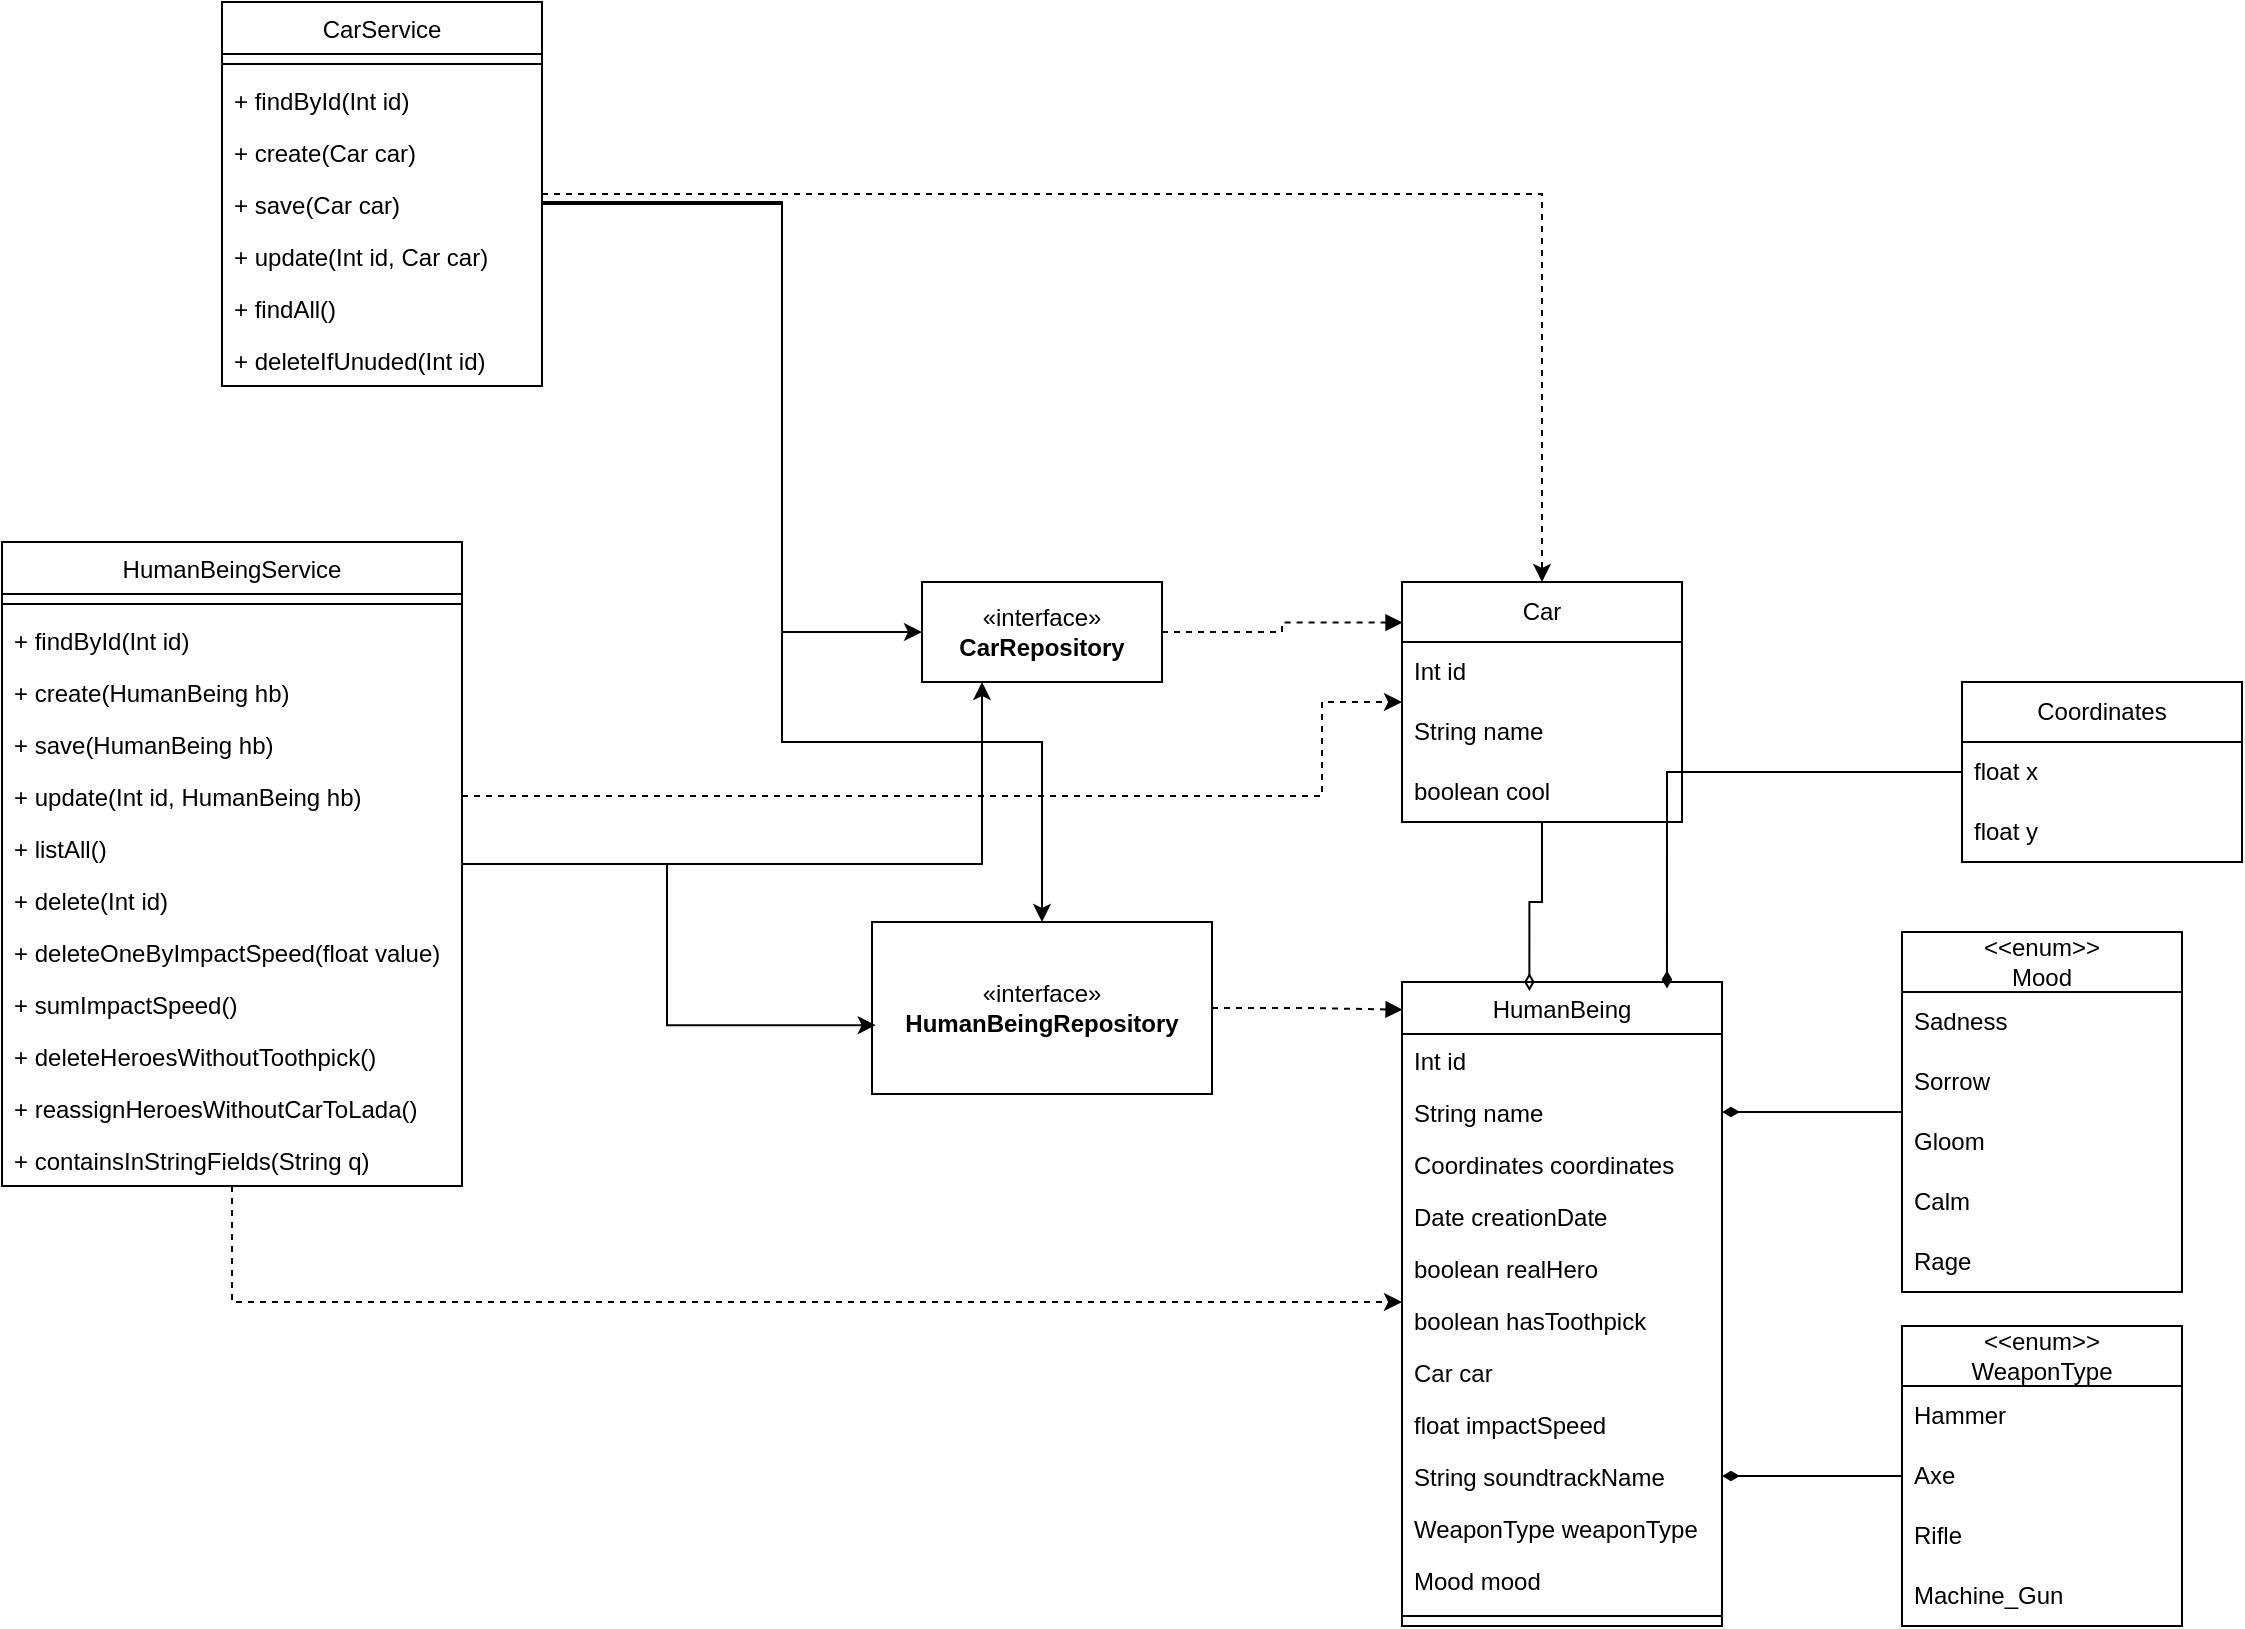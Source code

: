 <mxfile version="28.2.1">
  <diagram id="C5RBs43oDa-KdzZeNtuy" name="Page-1">
    <mxGraphModel dx="2483" dy="2023" grid="1" gridSize="10" guides="1" tooltips="1" connect="1" arrows="1" fold="1" page="1" pageScale="1" pageWidth="827" pageHeight="1169" math="0" shadow="0">
      <root>
        <mxCell id="WIyWlLk6GJQsqaUBKTNV-0" />
        <mxCell id="WIyWlLk6GJQsqaUBKTNV-1" parent="WIyWlLk6GJQsqaUBKTNV-0" />
        <mxCell id="zkfFHV4jXpPFQw0GAbJ--0" value="HumanBeing" style="swimlane;fontStyle=0;align=center;verticalAlign=top;childLayout=stackLayout;horizontal=1;startSize=26;horizontalStack=0;resizeParent=1;resizeLast=0;collapsible=1;marginBottom=0;rounded=0;shadow=0;strokeWidth=1;" parent="WIyWlLk6GJQsqaUBKTNV-1" vertex="1">
          <mxGeometry x="230" y="120" width="160" height="322" as="geometry">
            <mxRectangle x="230" y="140" width="160" height="26" as="alternateBounds" />
          </mxGeometry>
        </mxCell>
        <mxCell id="zkfFHV4jXpPFQw0GAbJ--1" value="Int id&#xa;" style="text;align=left;verticalAlign=top;spacingLeft=4;spacingRight=4;overflow=hidden;rotatable=0;points=[[0,0.5],[1,0.5]];portConstraint=eastwest;" parent="zkfFHV4jXpPFQw0GAbJ--0" vertex="1">
          <mxGeometry y="26" width="160" height="26" as="geometry" />
        </mxCell>
        <mxCell id="zkfFHV4jXpPFQw0GAbJ--2" value="String name" style="text;align=left;verticalAlign=top;spacingLeft=4;spacingRight=4;overflow=hidden;rotatable=0;points=[[0,0.5],[1,0.5]];portConstraint=eastwest;rounded=0;shadow=0;html=0;" parent="zkfFHV4jXpPFQw0GAbJ--0" vertex="1">
          <mxGeometry y="52" width="160" height="26" as="geometry" />
        </mxCell>
        <mxCell id="zkfFHV4jXpPFQw0GAbJ--3" value="Coordinates coordinates&#xa;" style="text;align=left;verticalAlign=top;spacingLeft=4;spacingRight=4;overflow=hidden;rotatable=0;points=[[0,0.5],[1,0.5]];portConstraint=eastwest;rounded=0;shadow=0;html=0;" parent="zkfFHV4jXpPFQw0GAbJ--0" vertex="1">
          <mxGeometry y="78" width="160" height="26" as="geometry" />
        </mxCell>
        <mxCell id="BKsxvk115X1CZB7dgmdb-5" value="Date creationDate" style="text;align=left;verticalAlign=top;spacingLeft=4;spacingRight=4;overflow=hidden;rotatable=0;points=[[0,0.5],[1,0.5]];portConstraint=eastwest;rounded=0;shadow=0;html=0;" vertex="1" parent="zkfFHV4jXpPFQw0GAbJ--0">
          <mxGeometry y="104" width="160" height="26" as="geometry" />
        </mxCell>
        <mxCell id="BKsxvk115X1CZB7dgmdb-6" value="boolean realHero" style="text;align=left;verticalAlign=top;spacingLeft=4;spacingRight=4;overflow=hidden;rotatable=0;points=[[0,0.5],[1,0.5]];portConstraint=eastwest;rounded=0;shadow=0;html=0;" vertex="1" parent="zkfFHV4jXpPFQw0GAbJ--0">
          <mxGeometry y="130" width="160" height="26" as="geometry" />
        </mxCell>
        <mxCell id="BKsxvk115X1CZB7dgmdb-7" value="boolean hasToothpick" style="text;align=left;verticalAlign=top;spacingLeft=4;spacingRight=4;overflow=hidden;rotatable=0;points=[[0,0.5],[1,0.5]];portConstraint=eastwest;rounded=0;shadow=0;html=0;" vertex="1" parent="zkfFHV4jXpPFQw0GAbJ--0">
          <mxGeometry y="156" width="160" height="26" as="geometry" />
        </mxCell>
        <mxCell id="BKsxvk115X1CZB7dgmdb-8" value="Car car" style="text;align=left;verticalAlign=top;spacingLeft=4;spacingRight=4;overflow=hidden;rotatable=0;points=[[0,0.5],[1,0.5]];portConstraint=eastwest;rounded=0;shadow=0;html=0;" vertex="1" parent="zkfFHV4jXpPFQw0GAbJ--0">
          <mxGeometry y="182" width="160" height="26" as="geometry" />
        </mxCell>
        <mxCell id="BKsxvk115X1CZB7dgmdb-9" value="float impactSpeed" style="text;align=left;verticalAlign=top;spacingLeft=4;spacingRight=4;overflow=hidden;rotatable=0;points=[[0,0.5],[1,0.5]];portConstraint=eastwest;rounded=0;shadow=0;html=0;" vertex="1" parent="zkfFHV4jXpPFQw0GAbJ--0">
          <mxGeometry y="208" width="160" height="26" as="geometry" />
        </mxCell>
        <mxCell id="BKsxvk115X1CZB7dgmdb-10" value="String soundtrackName" style="text;align=left;verticalAlign=top;spacingLeft=4;spacingRight=4;overflow=hidden;rotatable=0;points=[[0,0.5],[1,0.5]];portConstraint=eastwest;rounded=0;shadow=0;html=0;" vertex="1" parent="zkfFHV4jXpPFQw0GAbJ--0">
          <mxGeometry y="234" width="160" height="26" as="geometry" />
        </mxCell>
        <mxCell id="BKsxvk115X1CZB7dgmdb-11" value="WeaponType weaponType" style="text;align=left;verticalAlign=top;spacingLeft=4;spacingRight=4;overflow=hidden;rotatable=0;points=[[0,0.5],[1,0.5]];portConstraint=eastwest;rounded=0;shadow=0;html=0;" vertex="1" parent="zkfFHV4jXpPFQw0GAbJ--0">
          <mxGeometry y="260" width="160" height="26" as="geometry" />
        </mxCell>
        <mxCell id="BKsxvk115X1CZB7dgmdb-16" value="Mood mood&#xa;" style="text;align=left;verticalAlign=top;spacingLeft=4;spacingRight=4;overflow=hidden;rotatable=0;points=[[0,0.5],[1,0.5]];portConstraint=eastwest;rounded=0;shadow=0;html=0;" vertex="1" parent="zkfFHV4jXpPFQw0GAbJ--0">
          <mxGeometry y="286" width="160" height="26" as="geometry" />
        </mxCell>
        <mxCell id="zkfFHV4jXpPFQw0GAbJ--4" value="" style="line;html=1;strokeWidth=1;align=left;verticalAlign=middle;spacingTop=-1;spacingLeft=3;spacingRight=3;rotatable=0;labelPosition=right;points=[];portConstraint=eastwest;" parent="zkfFHV4jXpPFQw0GAbJ--0" vertex="1">
          <mxGeometry y="312" width="160" height="10" as="geometry" />
        </mxCell>
        <mxCell id="BKsxvk115X1CZB7dgmdb-12" value="&amp;lt;&amp;lt;enum&amp;gt;&amp;gt;&lt;div&gt;WeaponType&lt;/div&gt;" style="swimlane;fontStyle=0;childLayout=stackLayout;horizontal=1;startSize=30;horizontalStack=0;resizeParent=1;resizeParentMax=0;resizeLast=0;collapsible=1;marginBottom=0;whiteSpace=wrap;html=1;" vertex="1" parent="WIyWlLk6GJQsqaUBKTNV-1">
          <mxGeometry x="480" y="292" width="140" height="150" as="geometry" />
        </mxCell>
        <mxCell id="BKsxvk115X1CZB7dgmdb-13" value="Hammer" style="text;strokeColor=none;fillColor=none;align=left;verticalAlign=middle;spacingLeft=4;spacingRight=4;overflow=hidden;points=[[0,0.5],[1,0.5]];portConstraint=eastwest;rotatable=0;whiteSpace=wrap;html=1;" vertex="1" parent="BKsxvk115X1CZB7dgmdb-12">
          <mxGeometry y="30" width="140" height="30" as="geometry" />
        </mxCell>
        <mxCell id="BKsxvk115X1CZB7dgmdb-14" value="Axe" style="text;strokeColor=none;fillColor=none;align=left;verticalAlign=middle;spacingLeft=4;spacingRight=4;overflow=hidden;points=[[0,0.5],[1,0.5]];portConstraint=eastwest;rotatable=0;whiteSpace=wrap;html=1;" vertex="1" parent="BKsxvk115X1CZB7dgmdb-12">
          <mxGeometry y="60" width="140" height="30" as="geometry" />
        </mxCell>
        <mxCell id="BKsxvk115X1CZB7dgmdb-15" value="Rifle" style="text;strokeColor=none;fillColor=none;align=left;verticalAlign=middle;spacingLeft=4;spacingRight=4;overflow=hidden;points=[[0,0.5],[1,0.5]];portConstraint=eastwest;rotatable=0;whiteSpace=wrap;html=1;" vertex="1" parent="BKsxvk115X1CZB7dgmdb-12">
          <mxGeometry y="90" width="140" height="30" as="geometry" />
        </mxCell>
        <mxCell id="BKsxvk115X1CZB7dgmdb-17" value="Machine_Gun" style="text;strokeColor=none;fillColor=none;align=left;verticalAlign=middle;spacingLeft=4;spacingRight=4;overflow=hidden;points=[[0,0.5],[1,0.5]];portConstraint=eastwest;rotatable=0;whiteSpace=wrap;html=1;" vertex="1" parent="BKsxvk115X1CZB7dgmdb-12">
          <mxGeometry y="120" width="140" height="30" as="geometry" />
        </mxCell>
        <mxCell id="BKsxvk115X1CZB7dgmdb-18" style="edgeStyle=orthogonalEdgeStyle;rounded=0;orthogonalLoop=1;jettySize=auto;html=1;entryX=1;entryY=0.5;entryDx=0;entryDy=0;endArrow=diamondThin;endFill=1;" edge="1" parent="WIyWlLk6GJQsqaUBKTNV-1" source="BKsxvk115X1CZB7dgmdb-14" target="BKsxvk115X1CZB7dgmdb-10">
          <mxGeometry relative="1" as="geometry" />
        </mxCell>
        <mxCell id="BKsxvk115X1CZB7dgmdb-25" style="edgeStyle=orthogonalEdgeStyle;rounded=0;orthogonalLoop=1;jettySize=auto;html=1;entryX=1;entryY=0.5;entryDx=0;entryDy=0;endArrow=diamondThin;endFill=1;" edge="1" parent="WIyWlLk6GJQsqaUBKTNV-1" source="BKsxvk115X1CZB7dgmdb-19" target="zkfFHV4jXpPFQw0GAbJ--2">
          <mxGeometry relative="1" as="geometry" />
        </mxCell>
        <mxCell id="BKsxvk115X1CZB7dgmdb-19" value="&amp;lt;&amp;lt;enum&amp;gt;&amp;gt;&lt;div&gt;Mood&lt;/div&gt;" style="swimlane;fontStyle=0;childLayout=stackLayout;horizontal=1;startSize=30;horizontalStack=0;resizeParent=1;resizeParentMax=0;resizeLast=0;collapsible=1;marginBottom=0;whiteSpace=wrap;html=1;" vertex="1" parent="WIyWlLk6GJQsqaUBKTNV-1">
          <mxGeometry x="480" y="95" width="140" height="180" as="geometry" />
        </mxCell>
        <mxCell id="BKsxvk115X1CZB7dgmdb-20" value="Sadness" style="text;strokeColor=none;fillColor=none;align=left;verticalAlign=middle;spacingLeft=4;spacingRight=4;overflow=hidden;points=[[0,0.5],[1,0.5]];portConstraint=eastwest;rotatable=0;whiteSpace=wrap;html=1;" vertex="1" parent="BKsxvk115X1CZB7dgmdb-19">
          <mxGeometry y="30" width="140" height="30" as="geometry" />
        </mxCell>
        <mxCell id="BKsxvk115X1CZB7dgmdb-21" value="Sorrow" style="text;strokeColor=none;fillColor=none;align=left;verticalAlign=middle;spacingLeft=4;spacingRight=4;overflow=hidden;points=[[0,0.5],[1,0.5]];portConstraint=eastwest;rotatable=0;whiteSpace=wrap;html=1;" vertex="1" parent="BKsxvk115X1CZB7dgmdb-19">
          <mxGeometry y="60" width="140" height="30" as="geometry" />
        </mxCell>
        <mxCell id="BKsxvk115X1CZB7dgmdb-22" value="Gloom" style="text;strokeColor=none;fillColor=none;align=left;verticalAlign=middle;spacingLeft=4;spacingRight=4;overflow=hidden;points=[[0,0.5],[1,0.5]];portConstraint=eastwest;rotatable=0;whiteSpace=wrap;html=1;" vertex="1" parent="BKsxvk115X1CZB7dgmdb-19">
          <mxGeometry y="90" width="140" height="30" as="geometry" />
        </mxCell>
        <mxCell id="BKsxvk115X1CZB7dgmdb-23" value="Calm" style="text;strokeColor=none;fillColor=none;align=left;verticalAlign=middle;spacingLeft=4;spacingRight=4;overflow=hidden;points=[[0,0.5],[1,0.5]];portConstraint=eastwest;rotatable=0;whiteSpace=wrap;html=1;" vertex="1" parent="BKsxvk115X1CZB7dgmdb-19">
          <mxGeometry y="120" width="140" height="30" as="geometry" />
        </mxCell>
        <mxCell id="BKsxvk115X1CZB7dgmdb-24" value="Rage" style="text;strokeColor=none;fillColor=none;align=left;verticalAlign=middle;spacingLeft=4;spacingRight=4;overflow=hidden;points=[[0,0.5],[1,0.5]];portConstraint=eastwest;rotatable=0;whiteSpace=wrap;html=1;" vertex="1" parent="BKsxvk115X1CZB7dgmdb-19">
          <mxGeometry y="150" width="140" height="30" as="geometry" />
        </mxCell>
        <mxCell id="BKsxvk115X1CZB7dgmdb-26" value="Car" style="swimlane;fontStyle=0;childLayout=stackLayout;horizontal=1;startSize=30;horizontalStack=0;resizeParent=1;resizeParentMax=0;resizeLast=0;collapsible=1;marginBottom=0;whiteSpace=wrap;html=1;" vertex="1" parent="WIyWlLk6GJQsqaUBKTNV-1">
          <mxGeometry x="230" y="-80" width="140" height="120" as="geometry" />
        </mxCell>
        <mxCell id="BKsxvk115X1CZB7dgmdb-27" value="Int id" style="text;strokeColor=none;fillColor=none;align=left;verticalAlign=middle;spacingLeft=4;spacingRight=4;overflow=hidden;points=[[0,0.5],[1,0.5]];portConstraint=eastwest;rotatable=0;whiteSpace=wrap;html=1;" vertex="1" parent="BKsxvk115X1CZB7dgmdb-26">
          <mxGeometry y="30" width="140" height="30" as="geometry" />
        </mxCell>
        <mxCell id="BKsxvk115X1CZB7dgmdb-28" value="String name" style="text;strokeColor=none;fillColor=none;align=left;verticalAlign=middle;spacingLeft=4;spacingRight=4;overflow=hidden;points=[[0,0.5],[1,0.5]];portConstraint=eastwest;rotatable=0;whiteSpace=wrap;html=1;" vertex="1" parent="BKsxvk115X1CZB7dgmdb-26">
          <mxGeometry y="60" width="140" height="30" as="geometry" />
        </mxCell>
        <mxCell id="BKsxvk115X1CZB7dgmdb-29" value="boolean cool" style="text;strokeColor=none;fillColor=none;align=left;verticalAlign=middle;spacingLeft=4;spacingRight=4;overflow=hidden;points=[[0,0.5],[1,0.5]];portConstraint=eastwest;rotatable=0;whiteSpace=wrap;html=1;" vertex="1" parent="BKsxvk115X1CZB7dgmdb-26">
          <mxGeometry y="90" width="140" height="30" as="geometry" />
        </mxCell>
        <mxCell id="BKsxvk115X1CZB7dgmdb-30" value="Coordinates" style="swimlane;fontStyle=0;childLayout=stackLayout;horizontal=1;startSize=30;horizontalStack=0;resizeParent=1;resizeParentMax=0;resizeLast=0;collapsible=1;marginBottom=0;whiteSpace=wrap;html=1;" vertex="1" parent="WIyWlLk6GJQsqaUBKTNV-1">
          <mxGeometry x="510" y="-30" width="140" height="90" as="geometry" />
        </mxCell>
        <mxCell id="BKsxvk115X1CZB7dgmdb-31" value="float x" style="text;strokeColor=none;fillColor=none;align=left;verticalAlign=middle;spacingLeft=4;spacingRight=4;overflow=hidden;points=[[0,0.5],[1,0.5]];portConstraint=eastwest;rotatable=0;whiteSpace=wrap;html=1;" vertex="1" parent="BKsxvk115X1CZB7dgmdb-30">
          <mxGeometry y="30" width="140" height="30" as="geometry" />
        </mxCell>
        <mxCell id="BKsxvk115X1CZB7dgmdb-32" value="float y" style="text;strokeColor=none;fillColor=none;align=left;verticalAlign=middle;spacingLeft=4;spacingRight=4;overflow=hidden;points=[[0,0.5],[1,0.5]];portConstraint=eastwest;rotatable=0;whiteSpace=wrap;html=1;" vertex="1" parent="BKsxvk115X1CZB7dgmdb-30">
          <mxGeometry y="60" width="140" height="30" as="geometry" />
        </mxCell>
        <mxCell id="BKsxvk115X1CZB7dgmdb-34" style="edgeStyle=orthogonalEdgeStyle;rounded=0;orthogonalLoop=1;jettySize=auto;html=1;entryX=0.828;entryY=0.01;entryDx=0;entryDy=0;entryPerimeter=0;endArrow=diamondThin;endFill=1;" edge="1" parent="WIyWlLk6GJQsqaUBKTNV-1" source="BKsxvk115X1CZB7dgmdb-31" target="zkfFHV4jXpPFQw0GAbJ--0">
          <mxGeometry relative="1" as="geometry" />
        </mxCell>
        <mxCell id="BKsxvk115X1CZB7dgmdb-37" style="edgeStyle=orthogonalEdgeStyle;rounded=0;orthogonalLoop=1;jettySize=auto;html=1;entryX=0.398;entryY=0.014;entryDx=0;entryDy=0;entryPerimeter=0;endArrow=diamondThin;endFill=0;" edge="1" parent="WIyWlLk6GJQsqaUBKTNV-1" source="BKsxvk115X1CZB7dgmdb-26" target="zkfFHV4jXpPFQw0GAbJ--0">
          <mxGeometry relative="1" as="geometry" />
        </mxCell>
        <mxCell id="BKsxvk115X1CZB7dgmdb-39" value="«interface»&lt;br&gt;&lt;b&gt;HumanBeingRepository&lt;/b&gt;" style="html=1;whiteSpace=wrap;" vertex="1" parent="WIyWlLk6GJQsqaUBKTNV-1">
          <mxGeometry x="-35" y="90" width="170" height="86" as="geometry" />
        </mxCell>
        <mxCell id="BKsxvk115X1CZB7dgmdb-40" value="«interface»&lt;br&gt;&lt;b&gt;CarRepository&lt;/b&gt;" style="html=1;whiteSpace=wrap;" vertex="1" parent="WIyWlLk6GJQsqaUBKTNV-1">
          <mxGeometry x="-10" y="-80" width="120" height="50" as="geometry" />
        </mxCell>
        <mxCell id="BKsxvk115X1CZB7dgmdb-41" style="edgeStyle=orthogonalEdgeStyle;rounded=0;orthogonalLoop=1;jettySize=auto;html=1;entryX=0.002;entryY=0.169;entryDx=0;entryDy=0;entryPerimeter=0;dashed=1;endArrow=block;endFill=1;" edge="1" parent="WIyWlLk6GJQsqaUBKTNV-1" source="BKsxvk115X1CZB7dgmdb-40" target="BKsxvk115X1CZB7dgmdb-26">
          <mxGeometry relative="1" as="geometry" />
        </mxCell>
        <mxCell id="BKsxvk115X1CZB7dgmdb-42" style="edgeStyle=orthogonalEdgeStyle;rounded=0;orthogonalLoop=1;jettySize=auto;html=1;entryX=0.002;entryY=0.043;entryDx=0;entryDy=0;entryPerimeter=0;dashed=1;endArrow=block;endFill=1;" edge="1" parent="WIyWlLk6GJQsqaUBKTNV-1" source="BKsxvk115X1CZB7dgmdb-39" target="zkfFHV4jXpPFQw0GAbJ--0">
          <mxGeometry relative="1" as="geometry" />
        </mxCell>
        <mxCell id="BKsxvk115X1CZB7dgmdb-81" style="edgeStyle=orthogonalEdgeStyle;rounded=0;orthogonalLoop=1;jettySize=auto;html=1;entryX=0.5;entryY=0;entryDx=0;entryDy=0;dashed=1;" edge="1" parent="WIyWlLk6GJQsqaUBKTNV-1" source="BKsxvk115X1CZB7dgmdb-43" target="BKsxvk115X1CZB7dgmdb-26">
          <mxGeometry relative="1" as="geometry" />
        </mxCell>
        <mxCell id="BKsxvk115X1CZB7dgmdb-43" value="CarService" style="swimlane;fontStyle=0;align=center;verticalAlign=top;childLayout=stackLayout;horizontal=1;startSize=26;horizontalStack=0;resizeParent=1;resizeLast=0;collapsible=1;marginBottom=0;rounded=0;shadow=0;strokeWidth=1;" vertex="1" parent="WIyWlLk6GJQsqaUBKTNV-1">
          <mxGeometry x="-360" y="-370" width="160" height="192" as="geometry">
            <mxRectangle x="230" y="140" width="160" height="26" as="alternateBounds" />
          </mxGeometry>
        </mxCell>
        <mxCell id="BKsxvk115X1CZB7dgmdb-55" value="" style="line;html=1;strokeWidth=1;align=left;verticalAlign=middle;spacingTop=-1;spacingLeft=3;spacingRight=3;rotatable=0;labelPosition=right;points=[];portConstraint=eastwest;" vertex="1" parent="BKsxvk115X1CZB7dgmdb-43">
          <mxGeometry y="26" width="160" height="10" as="geometry" />
        </mxCell>
        <mxCell id="BKsxvk115X1CZB7dgmdb-56" value="+ findById(Int id)" style="text;align=left;verticalAlign=top;spacingLeft=4;spacingRight=4;overflow=hidden;rotatable=0;points=[[0,0.5],[1,0.5]];portConstraint=eastwest;" vertex="1" parent="BKsxvk115X1CZB7dgmdb-43">
          <mxGeometry y="36" width="160" height="26" as="geometry" />
        </mxCell>
        <mxCell id="BKsxvk115X1CZB7dgmdb-57" value="+ create(Car car)" style="text;align=left;verticalAlign=top;spacingLeft=4;spacingRight=4;overflow=hidden;rotatable=0;points=[[0,0.5],[1,0.5]];portConstraint=eastwest;" vertex="1" parent="BKsxvk115X1CZB7dgmdb-43">
          <mxGeometry y="62" width="160" height="26" as="geometry" />
        </mxCell>
        <mxCell id="BKsxvk115X1CZB7dgmdb-58" value="+ save(Car car)" style="text;align=left;verticalAlign=top;spacingLeft=4;spacingRight=4;overflow=hidden;rotatable=0;points=[[0,0.5],[1,0.5]];portConstraint=eastwest;" vertex="1" parent="BKsxvk115X1CZB7dgmdb-43">
          <mxGeometry y="88" width="160" height="26" as="geometry" />
        </mxCell>
        <mxCell id="BKsxvk115X1CZB7dgmdb-59" value="+ update(Int id, Car car)" style="text;align=left;verticalAlign=top;spacingLeft=4;spacingRight=4;overflow=hidden;rotatable=0;points=[[0,0.5],[1,0.5]];portConstraint=eastwest;" vertex="1" parent="BKsxvk115X1CZB7dgmdb-43">
          <mxGeometry y="114" width="160" height="26" as="geometry" />
        </mxCell>
        <mxCell id="BKsxvk115X1CZB7dgmdb-60" value="+ findAll()" style="text;align=left;verticalAlign=top;spacingLeft=4;spacingRight=4;overflow=hidden;rotatable=0;points=[[0,0.5],[1,0.5]];portConstraint=eastwest;" vertex="1" parent="BKsxvk115X1CZB7dgmdb-43">
          <mxGeometry y="140" width="160" height="26" as="geometry" />
        </mxCell>
        <mxCell id="BKsxvk115X1CZB7dgmdb-61" value="+ deleteIfUnuded(Int id)" style="text;align=left;verticalAlign=top;spacingLeft=4;spacingRight=4;overflow=hidden;rotatable=0;points=[[0,0.5],[1,0.5]];portConstraint=eastwest;" vertex="1" parent="BKsxvk115X1CZB7dgmdb-43">
          <mxGeometry y="166" width="160" height="26" as="geometry" />
        </mxCell>
        <mxCell id="BKsxvk115X1CZB7dgmdb-79" style="edgeStyle=orthogonalEdgeStyle;rounded=0;orthogonalLoop=1;jettySize=auto;html=1;entryX=0.25;entryY=1;entryDx=0;entryDy=0;" edge="1" parent="WIyWlLk6GJQsqaUBKTNV-1" source="BKsxvk115X1CZB7dgmdb-62" target="BKsxvk115X1CZB7dgmdb-40">
          <mxGeometry relative="1" as="geometry" />
        </mxCell>
        <mxCell id="BKsxvk115X1CZB7dgmdb-82" style="edgeStyle=orthogonalEdgeStyle;rounded=0;orthogonalLoop=1;jettySize=auto;html=1;dashed=1;" edge="1" parent="WIyWlLk6GJQsqaUBKTNV-1" source="BKsxvk115X1CZB7dgmdb-62" target="zkfFHV4jXpPFQw0GAbJ--0">
          <mxGeometry relative="1" as="geometry">
            <Array as="points">
              <mxPoint x="-355" y="280" />
            </Array>
          </mxGeometry>
        </mxCell>
        <mxCell id="BKsxvk115X1CZB7dgmdb-62" value="HumanBeingService" style="swimlane;fontStyle=0;align=center;verticalAlign=top;childLayout=stackLayout;horizontal=1;startSize=26;horizontalStack=0;resizeParent=1;resizeLast=0;collapsible=1;marginBottom=0;rounded=0;shadow=0;strokeWidth=1;" vertex="1" parent="WIyWlLk6GJQsqaUBKTNV-1">
          <mxGeometry x="-470" y="-100" width="230" height="322" as="geometry">
            <mxRectangle x="230" y="140" width="160" height="26" as="alternateBounds" />
          </mxGeometry>
        </mxCell>
        <mxCell id="BKsxvk115X1CZB7dgmdb-63" value="" style="line;html=1;strokeWidth=1;align=left;verticalAlign=middle;spacingTop=-1;spacingLeft=3;spacingRight=3;rotatable=0;labelPosition=right;points=[];portConstraint=eastwest;" vertex="1" parent="BKsxvk115X1CZB7dgmdb-62">
          <mxGeometry y="26" width="230" height="10" as="geometry" />
        </mxCell>
        <mxCell id="BKsxvk115X1CZB7dgmdb-64" value="+ findById(Int id)" style="text;align=left;verticalAlign=top;spacingLeft=4;spacingRight=4;overflow=hidden;rotatable=0;points=[[0,0.5],[1,0.5]];portConstraint=eastwest;" vertex="1" parent="BKsxvk115X1CZB7dgmdb-62">
          <mxGeometry y="36" width="230" height="26" as="geometry" />
        </mxCell>
        <mxCell id="BKsxvk115X1CZB7dgmdb-65" value="+ create(HumanBeing hb)" style="text;align=left;verticalAlign=top;spacingLeft=4;spacingRight=4;overflow=hidden;rotatable=0;points=[[0,0.5],[1,0.5]];portConstraint=eastwest;" vertex="1" parent="BKsxvk115X1CZB7dgmdb-62">
          <mxGeometry y="62" width="230" height="26" as="geometry" />
        </mxCell>
        <mxCell id="BKsxvk115X1CZB7dgmdb-66" value="+ save(HumanBeing hb)" style="text;align=left;verticalAlign=top;spacingLeft=4;spacingRight=4;overflow=hidden;rotatable=0;points=[[0,0.5],[1,0.5]];portConstraint=eastwest;" vertex="1" parent="BKsxvk115X1CZB7dgmdb-62">
          <mxGeometry y="88" width="230" height="26" as="geometry" />
        </mxCell>
        <mxCell id="BKsxvk115X1CZB7dgmdb-67" value="+ update(Int id, HumanBeing hb)" style="text;align=left;verticalAlign=top;spacingLeft=4;spacingRight=4;overflow=hidden;rotatable=0;points=[[0,0.5],[1,0.5]];portConstraint=eastwest;" vertex="1" parent="BKsxvk115X1CZB7dgmdb-62">
          <mxGeometry y="114" width="230" height="26" as="geometry" />
        </mxCell>
        <mxCell id="BKsxvk115X1CZB7dgmdb-68" value="+ listAll()" style="text;align=left;verticalAlign=top;spacingLeft=4;spacingRight=4;overflow=hidden;rotatable=0;points=[[0,0.5],[1,0.5]];portConstraint=eastwest;" vertex="1" parent="BKsxvk115X1CZB7dgmdb-62">
          <mxGeometry y="140" width="230" height="26" as="geometry" />
        </mxCell>
        <mxCell id="BKsxvk115X1CZB7dgmdb-69" value="+ delete(Int id)" style="text;align=left;verticalAlign=top;spacingLeft=4;spacingRight=4;overflow=hidden;rotatable=0;points=[[0,0.5],[1,0.5]];portConstraint=eastwest;" vertex="1" parent="BKsxvk115X1CZB7dgmdb-62">
          <mxGeometry y="166" width="230" height="26" as="geometry" />
        </mxCell>
        <mxCell id="BKsxvk115X1CZB7dgmdb-71" value="+ deleteOneByImpactSpeed(float value)" style="text;align=left;verticalAlign=top;spacingLeft=4;spacingRight=4;overflow=hidden;rotatable=0;points=[[0,0.5],[1,0.5]];portConstraint=eastwest;" vertex="1" parent="BKsxvk115X1CZB7dgmdb-62">
          <mxGeometry y="192" width="230" height="26" as="geometry" />
        </mxCell>
        <mxCell id="BKsxvk115X1CZB7dgmdb-72" value="+ sumImpactSpeed()" style="text;align=left;verticalAlign=top;spacingLeft=4;spacingRight=4;overflow=hidden;rotatable=0;points=[[0,0.5],[1,0.5]];portConstraint=eastwest;" vertex="1" parent="BKsxvk115X1CZB7dgmdb-62">
          <mxGeometry y="218" width="230" height="26" as="geometry" />
        </mxCell>
        <mxCell id="BKsxvk115X1CZB7dgmdb-73" value="+ deleteHeroesWithoutToothpick()" style="text;align=left;verticalAlign=top;spacingLeft=4;spacingRight=4;overflow=hidden;rotatable=0;points=[[0,0.5],[1,0.5]];portConstraint=eastwest;" vertex="1" parent="BKsxvk115X1CZB7dgmdb-62">
          <mxGeometry y="244" width="230" height="26" as="geometry" />
        </mxCell>
        <mxCell id="BKsxvk115X1CZB7dgmdb-74" value="+ reassignHeroesWithoutCarToLada()" style="text;align=left;verticalAlign=top;spacingLeft=4;spacingRight=4;overflow=hidden;rotatable=0;points=[[0,0.5],[1,0.5]];portConstraint=eastwest;" vertex="1" parent="BKsxvk115X1CZB7dgmdb-62">
          <mxGeometry y="270" width="230" height="26" as="geometry" />
        </mxCell>
        <mxCell id="BKsxvk115X1CZB7dgmdb-75" value="+ containsInStringFields(String q)" style="text;align=left;verticalAlign=top;spacingLeft=4;spacingRight=4;overflow=hidden;rotatable=0;points=[[0,0.5],[1,0.5]];portConstraint=eastwest;" vertex="1" parent="BKsxvk115X1CZB7dgmdb-62">
          <mxGeometry y="296" width="230" height="26" as="geometry" />
        </mxCell>
        <mxCell id="BKsxvk115X1CZB7dgmdb-76" style="edgeStyle=orthogonalEdgeStyle;rounded=0;orthogonalLoop=1;jettySize=auto;html=1;entryX=0;entryY=0.5;entryDx=0;entryDy=0;" edge="1" parent="WIyWlLk6GJQsqaUBKTNV-1" source="BKsxvk115X1CZB7dgmdb-58" target="BKsxvk115X1CZB7dgmdb-40">
          <mxGeometry relative="1" as="geometry">
            <Array as="points">
              <mxPoint x="-80" y="-269" />
              <mxPoint x="-80" y="-55" />
            </Array>
          </mxGeometry>
        </mxCell>
        <mxCell id="BKsxvk115X1CZB7dgmdb-77" style="edgeStyle=orthogonalEdgeStyle;rounded=0;orthogonalLoop=1;jettySize=auto;html=1;entryX=0.5;entryY=0;entryDx=0;entryDy=0;" edge="1" parent="WIyWlLk6GJQsqaUBKTNV-1" source="BKsxvk115X1CZB7dgmdb-43" target="BKsxvk115X1CZB7dgmdb-39">
          <mxGeometry relative="1" as="geometry">
            <Array as="points">
              <mxPoint x="-80" y="-270" />
              <mxPoint x="-80" />
              <mxPoint x="50" />
            </Array>
          </mxGeometry>
        </mxCell>
        <mxCell id="BKsxvk115X1CZB7dgmdb-78" style="edgeStyle=orthogonalEdgeStyle;rounded=0;orthogonalLoop=1;jettySize=auto;html=1;entryX=0.011;entryY=0.6;entryDx=0;entryDy=0;entryPerimeter=0;" edge="1" parent="WIyWlLk6GJQsqaUBKTNV-1" source="BKsxvk115X1CZB7dgmdb-62" target="BKsxvk115X1CZB7dgmdb-39">
          <mxGeometry relative="1" as="geometry" />
        </mxCell>
        <mxCell id="BKsxvk115X1CZB7dgmdb-80" style="edgeStyle=orthogonalEdgeStyle;rounded=0;orthogonalLoop=1;jettySize=auto;html=1;dashed=1;" edge="1" parent="WIyWlLk6GJQsqaUBKTNV-1" source="BKsxvk115X1CZB7dgmdb-67" target="BKsxvk115X1CZB7dgmdb-26">
          <mxGeometry relative="1" as="geometry">
            <Array as="points">
              <mxPoint x="190" y="27" />
              <mxPoint x="190" y="-20" />
            </Array>
          </mxGeometry>
        </mxCell>
      </root>
    </mxGraphModel>
  </diagram>
</mxfile>
